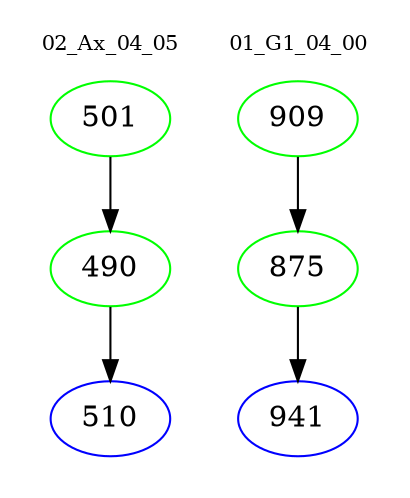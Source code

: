 digraph{
subgraph cluster_0 {
color = white
label = "02_Ax_04_05";
fontsize=10;
T0_501 [label="501", color="green"]
T0_501 -> T0_490 [color="black"]
T0_490 [label="490", color="green"]
T0_490 -> T0_510 [color="black"]
T0_510 [label="510", color="blue"]
}
subgraph cluster_1 {
color = white
label = "01_G1_04_00";
fontsize=10;
T1_909 [label="909", color="green"]
T1_909 -> T1_875 [color="black"]
T1_875 [label="875", color="green"]
T1_875 -> T1_941 [color="black"]
T1_941 [label="941", color="blue"]
}
}
